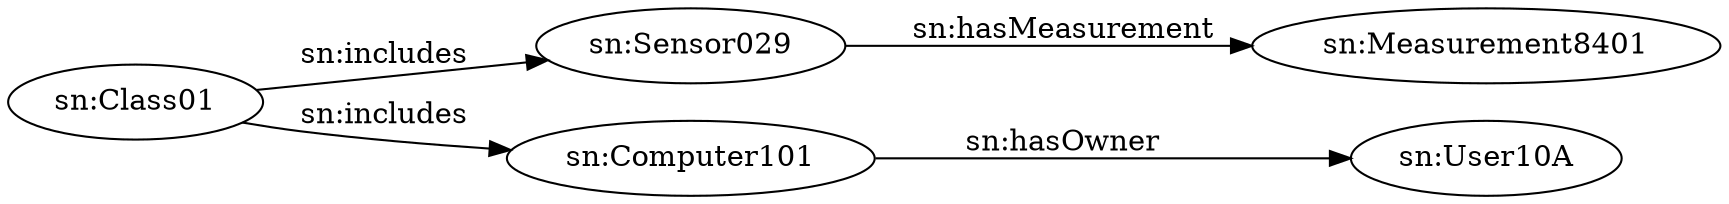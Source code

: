 digraph ar2dtool_diagram { 
rankdir=LR;
size="1501"
	"sn:Sensor029" -> "sn:Measurement8401" [ label = "sn:hasMeasurement" ];
	"sn:Class01" -> "sn:Computer101" [ label = "sn:includes" ];
	"sn:Class01" -> "sn:Sensor029" [ label = "sn:includes" ];
	"sn:Computer101" -> "sn:User10A" [ label = "sn:hasOwner" ];

}
